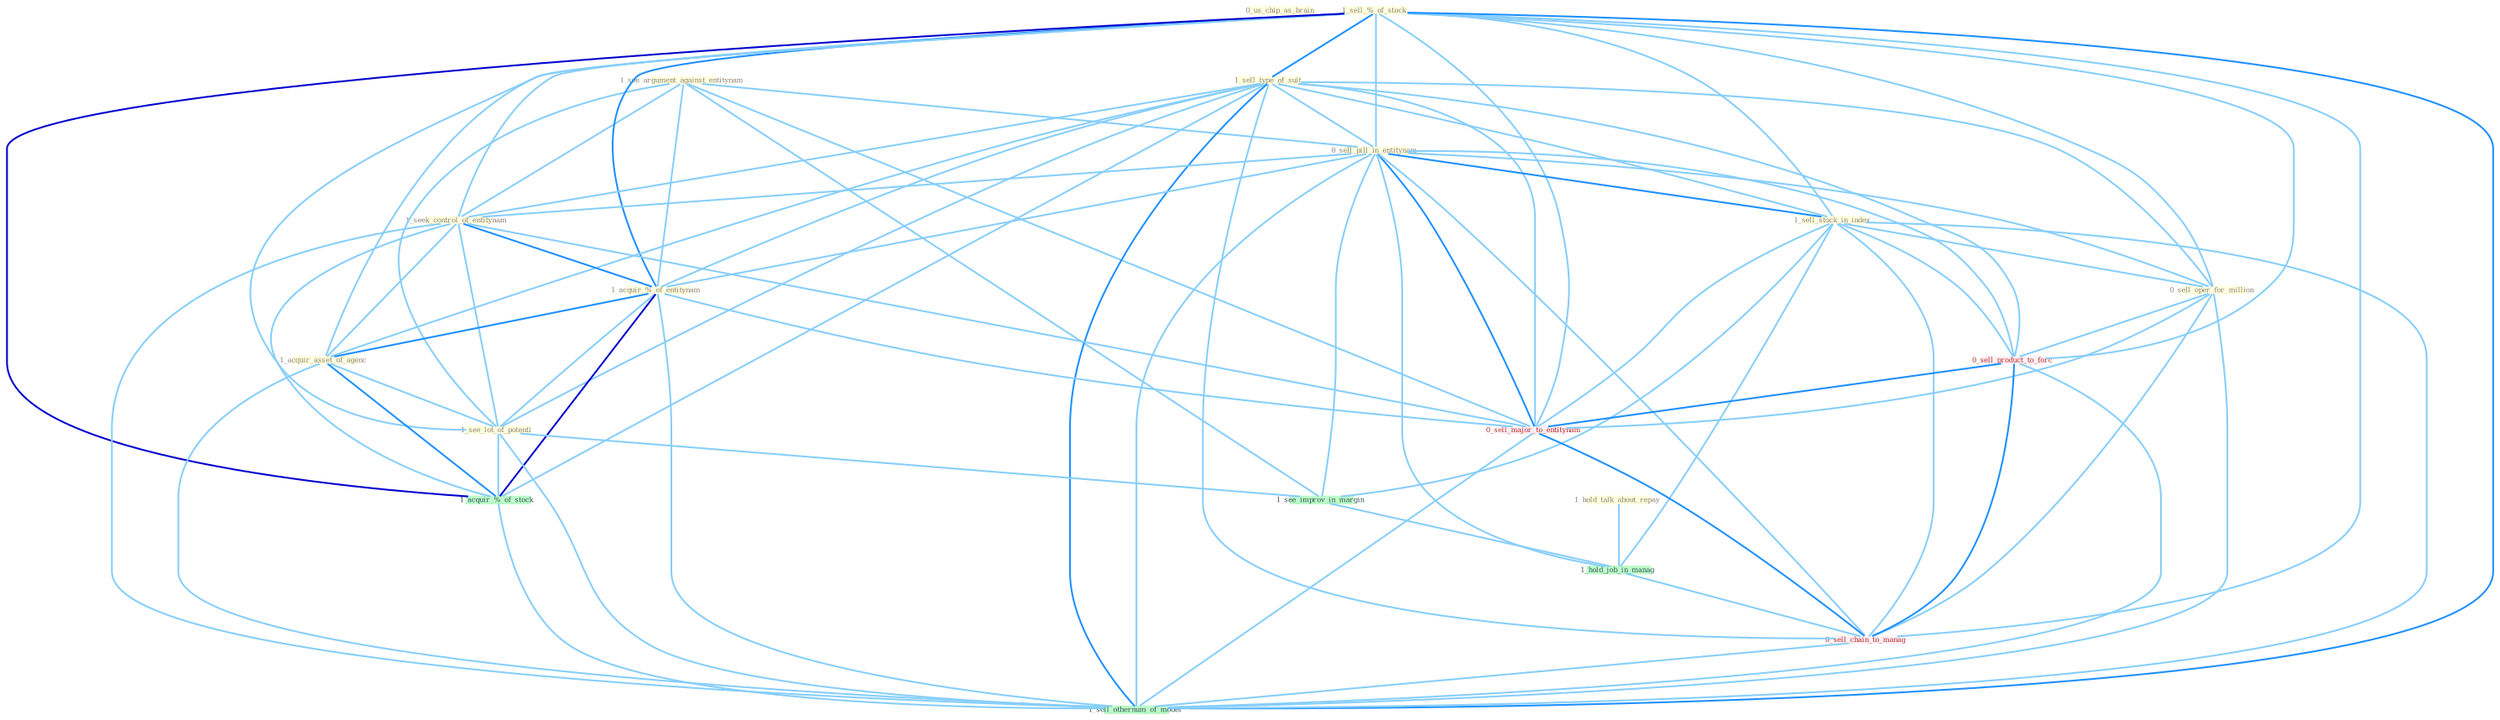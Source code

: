 Graph G{ 
    node
    [shape=polygon,style=filled,width=.5,height=.06,color="#BDFCC9",fixedsize=true,fontsize=4,
    fontcolor="#2f4f4f"];
    {node
    [color="#ffffe0", fontcolor="#8b7d6b"] "0_us_chip_as_brain " "1_see_argument_against_entitynam " "1_sell_%_of_stock " "1_hold_talk_about_repay " "1_sell_type_of_suit " "0_sell_pill_in_entitynam " "1_seek_control_of_entitynam " "1_sell_stock_in_index " "1_acquir_%_of_entitynam " "1_acquir_asset_of_agenc " "0_sell_oper_for_million " "1_see_lot_of_potenti "}
{node [color="#fff0f5", fontcolor="#b22222"] "0_sell_product_to_forc " "0_sell_major_to_entitynam " "0_sell_chain_to_manag "}
edge [color="#B0E2FF"];

	"1_see_argument_against_entitynam " -- "0_sell_pill_in_entitynam " [w="1", color="#87cefa" ];
	"1_see_argument_against_entitynam " -- "1_seek_control_of_entitynam " [w="1", color="#87cefa" ];
	"1_see_argument_against_entitynam " -- "1_acquir_%_of_entitynam " [w="1", color="#87cefa" ];
	"1_see_argument_against_entitynam " -- "1_see_lot_of_potenti " [w="1", color="#87cefa" ];
	"1_see_argument_against_entitynam " -- "1_see_improv_in_margin " [w="1", color="#87cefa" ];
	"1_see_argument_against_entitynam " -- "0_sell_major_to_entitynam " [w="1", color="#87cefa" ];
	"1_sell_%_of_stock " -- "1_sell_type_of_suit " [w="2", color="#1e90ff" , len=0.8];
	"1_sell_%_of_stock " -- "0_sell_pill_in_entitynam " [w="1", color="#87cefa" ];
	"1_sell_%_of_stock " -- "1_seek_control_of_entitynam " [w="1", color="#87cefa" ];
	"1_sell_%_of_stock " -- "1_sell_stock_in_index " [w="1", color="#87cefa" ];
	"1_sell_%_of_stock " -- "1_acquir_%_of_entitynam " [w="2", color="#1e90ff" , len=0.8];
	"1_sell_%_of_stock " -- "1_acquir_asset_of_agenc " [w="1", color="#87cefa" ];
	"1_sell_%_of_stock " -- "0_sell_oper_for_million " [w="1", color="#87cefa" ];
	"1_sell_%_of_stock " -- "1_see_lot_of_potenti " [w="1", color="#87cefa" ];
	"1_sell_%_of_stock " -- "1_acquir_%_of_stock " [w="3", color="#0000cd" , len=0.6];
	"1_sell_%_of_stock " -- "0_sell_product_to_forc " [w="1", color="#87cefa" ];
	"1_sell_%_of_stock " -- "0_sell_major_to_entitynam " [w="1", color="#87cefa" ];
	"1_sell_%_of_stock " -- "0_sell_chain_to_manag " [w="1", color="#87cefa" ];
	"1_sell_%_of_stock " -- "1_sell_othernum_of_model " [w="2", color="#1e90ff" , len=0.8];
	"1_hold_talk_about_repay " -- "1_hold_job_in_manag " [w="1", color="#87cefa" ];
	"1_sell_type_of_suit " -- "0_sell_pill_in_entitynam " [w="1", color="#87cefa" ];
	"1_sell_type_of_suit " -- "1_seek_control_of_entitynam " [w="1", color="#87cefa" ];
	"1_sell_type_of_suit " -- "1_sell_stock_in_index " [w="1", color="#87cefa" ];
	"1_sell_type_of_suit " -- "1_acquir_%_of_entitynam " [w="1", color="#87cefa" ];
	"1_sell_type_of_suit " -- "1_acquir_asset_of_agenc " [w="1", color="#87cefa" ];
	"1_sell_type_of_suit " -- "0_sell_oper_for_million " [w="1", color="#87cefa" ];
	"1_sell_type_of_suit " -- "1_see_lot_of_potenti " [w="1", color="#87cefa" ];
	"1_sell_type_of_suit " -- "1_acquir_%_of_stock " [w="1", color="#87cefa" ];
	"1_sell_type_of_suit " -- "0_sell_product_to_forc " [w="1", color="#87cefa" ];
	"1_sell_type_of_suit " -- "0_sell_major_to_entitynam " [w="1", color="#87cefa" ];
	"1_sell_type_of_suit " -- "0_sell_chain_to_manag " [w="1", color="#87cefa" ];
	"1_sell_type_of_suit " -- "1_sell_othernum_of_model " [w="2", color="#1e90ff" , len=0.8];
	"0_sell_pill_in_entitynam " -- "1_seek_control_of_entitynam " [w="1", color="#87cefa" ];
	"0_sell_pill_in_entitynam " -- "1_sell_stock_in_index " [w="2", color="#1e90ff" , len=0.8];
	"0_sell_pill_in_entitynam " -- "1_acquir_%_of_entitynam " [w="1", color="#87cefa" ];
	"0_sell_pill_in_entitynam " -- "0_sell_oper_for_million " [w="1", color="#87cefa" ];
	"0_sell_pill_in_entitynam " -- "1_see_improv_in_margin " [w="1", color="#87cefa" ];
	"0_sell_pill_in_entitynam " -- "1_hold_job_in_manag " [w="1", color="#87cefa" ];
	"0_sell_pill_in_entitynam " -- "0_sell_product_to_forc " [w="1", color="#87cefa" ];
	"0_sell_pill_in_entitynam " -- "0_sell_major_to_entitynam " [w="2", color="#1e90ff" , len=0.8];
	"0_sell_pill_in_entitynam " -- "0_sell_chain_to_manag " [w="1", color="#87cefa" ];
	"0_sell_pill_in_entitynam " -- "1_sell_othernum_of_model " [w="1", color="#87cefa" ];
	"1_seek_control_of_entitynam " -- "1_acquir_%_of_entitynam " [w="2", color="#1e90ff" , len=0.8];
	"1_seek_control_of_entitynam " -- "1_acquir_asset_of_agenc " [w="1", color="#87cefa" ];
	"1_seek_control_of_entitynam " -- "1_see_lot_of_potenti " [w="1", color="#87cefa" ];
	"1_seek_control_of_entitynam " -- "1_acquir_%_of_stock " [w="1", color="#87cefa" ];
	"1_seek_control_of_entitynam " -- "0_sell_major_to_entitynam " [w="1", color="#87cefa" ];
	"1_seek_control_of_entitynam " -- "1_sell_othernum_of_model " [w="1", color="#87cefa" ];
	"1_sell_stock_in_index " -- "0_sell_oper_for_million " [w="1", color="#87cefa" ];
	"1_sell_stock_in_index " -- "1_see_improv_in_margin " [w="1", color="#87cefa" ];
	"1_sell_stock_in_index " -- "1_hold_job_in_manag " [w="1", color="#87cefa" ];
	"1_sell_stock_in_index " -- "0_sell_product_to_forc " [w="1", color="#87cefa" ];
	"1_sell_stock_in_index " -- "0_sell_major_to_entitynam " [w="1", color="#87cefa" ];
	"1_sell_stock_in_index " -- "0_sell_chain_to_manag " [w="1", color="#87cefa" ];
	"1_sell_stock_in_index " -- "1_sell_othernum_of_model " [w="1", color="#87cefa" ];
	"1_acquir_%_of_entitynam " -- "1_acquir_asset_of_agenc " [w="2", color="#1e90ff" , len=0.8];
	"1_acquir_%_of_entitynam " -- "1_see_lot_of_potenti " [w="1", color="#87cefa" ];
	"1_acquir_%_of_entitynam " -- "1_acquir_%_of_stock " [w="3", color="#0000cd" , len=0.6];
	"1_acquir_%_of_entitynam " -- "0_sell_major_to_entitynam " [w="1", color="#87cefa" ];
	"1_acquir_%_of_entitynam " -- "1_sell_othernum_of_model " [w="1", color="#87cefa" ];
	"1_acquir_asset_of_agenc " -- "1_see_lot_of_potenti " [w="1", color="#87cefa" ];
	"1_acquir_asset_of_agenc " -- "1_acquir_%_of_stock " [w="2", color="#1e90ff" , len=0.8];
	"1_acquir_asset_of_agenc " -- "1_sell_othernum_of_model " [w="1", color="#87cefa" ];
	"0_sell_oper_for_million " -- "0_sell_product_to_forc " [w="1", color="#87cefa" ];
	"0_sell_oper_for_million " -- "0_sell_major_to_entitynam " [w="1", color="#87cefa" ];
	"0_sell_oper_for_million " -- "0_sell_chain_to_manag " [w="1", color="#87cefa" ];
	"0_sell_oper_for_million " -- "1_sell_othernum_of_model " [w="1", color="#87cefa" ];
	"1_see_lot_of_potenti " -- "1_see_improv_in_margin " [w="1", color="#87cefa" ];
	"1_see_lot_of_potenti " -- "1_acquir_%_of_stock " [w="1", color="#87cefa" ];
	"1_see_lot_of_potenti " -- "1_sell_othernum_of_model " [w="1", color="#87cefa" ];
	"1_see_improv_in_margin " -- "1_hold_job_in_manag " [w="1", color="#87cefa" ];
	"1_acquir_%_of_stock " -- "1_sell_othernum_of_model " [w="1", color="#87cefa" ];
	"1_hold_job_in_manag " -- "0_sell_chain_to_manag " [w="1", color="#87cefa" ];
	"0_sell_product_to_forc " -- "0_sell_major_to_entitynam " [w="2", color="#1e90ff" , len=0.8];
	"0_sell_product_to_forc " -- "0_sell_chain_to_manag " [w="2", color="#1e90ff" , len=0.8];
	"0_sell_product_to_forc " -- "1_sell_othernum_of_model " [w="1", color="#87cefa" ];
	"0_sell_major_to_entitynam " -- "0_sell_chain_to_manag " [w="2", color="#1e90ff" , len=0.8];
	"0_sell_major_to_entitynam " -- "1_sell_othernum_of_model " [w="1", color="#87cefa" ];
	"0_sell_chain_to_manag " -- "1_sell_othernum_of_model " [w="1", color="#87cefa" ];
}